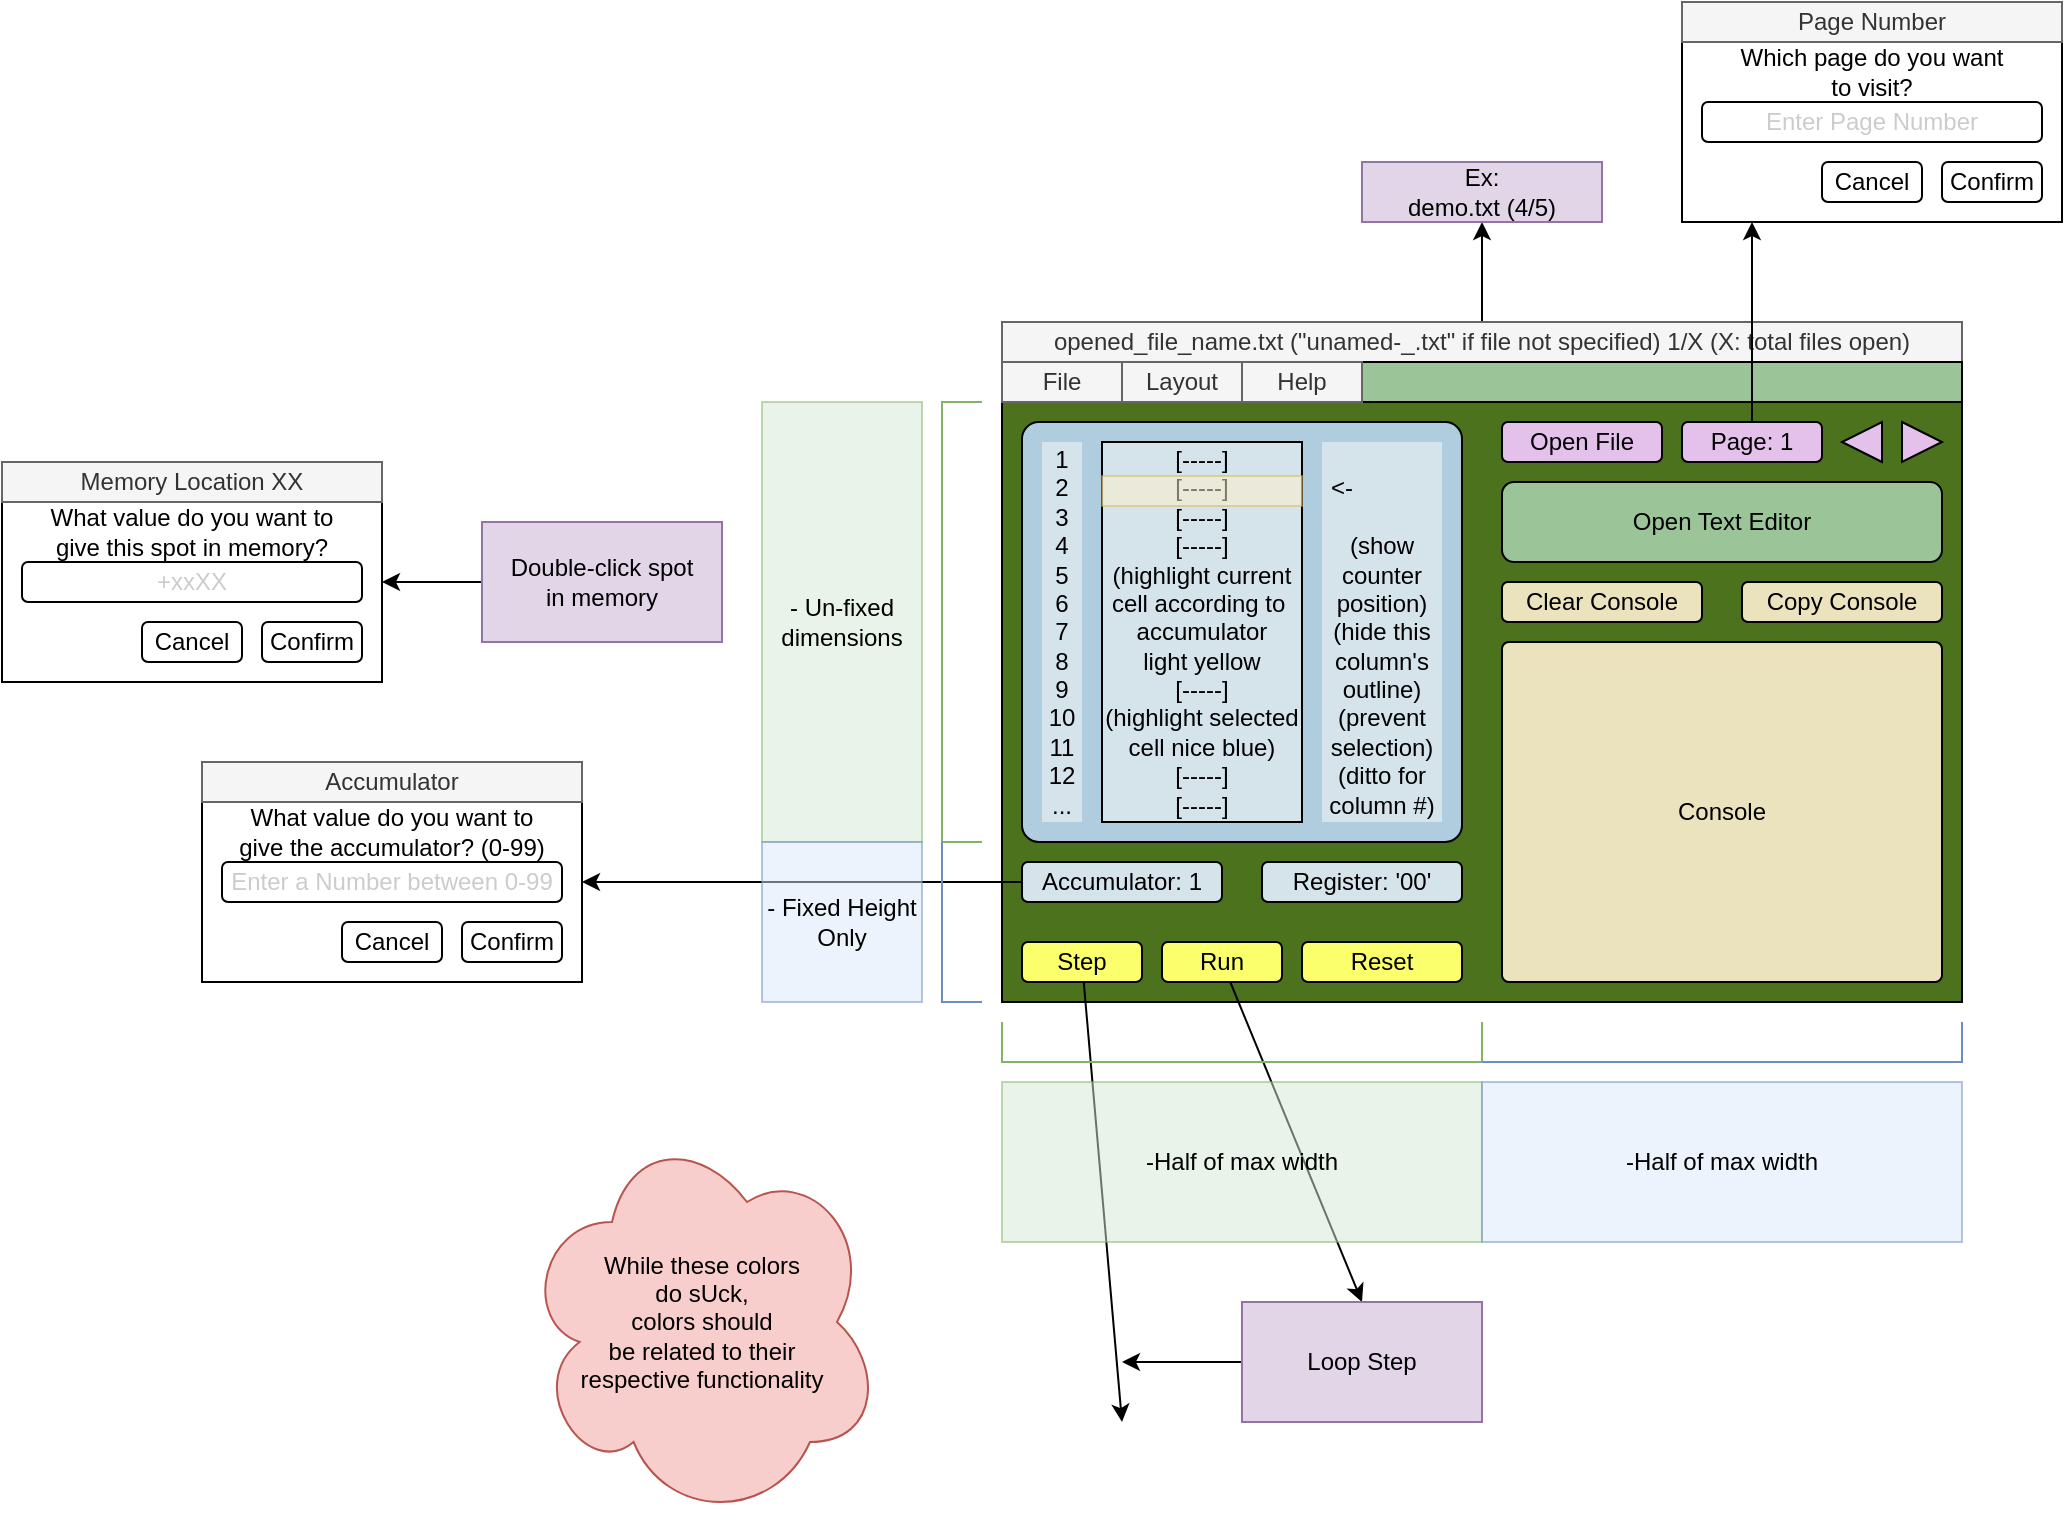 <mxfile>
    <diagram id="1IKONmWEsu5W-emo_XLy" name="Page-1">
        <mxGraphModel dx="1673" dy="1440" grid="1" gridSize="10" guides="1" tooltips="1" connect="1" arrows="1" fold="1" page="1" pageScale="1" pageWidth="850" pageHeight="1100" math="0" shadow="0">
            <root>
                <mxCell id="0"/>
                <mxCell id="1" parent="0"/>
                <mxCell id="2" value="" style="rounded=0;whiteSpace=wrap;html=1;fillColor=#4C721D;" parent="1" vertex="1">
                    <mxGeometry x="210" y="150" width="480" height="320" as="geometry"/>
                </mxCell>
                <mxCell id="62" style="edgeStyle=none;rounded=0;html=1;fontColor=#CCCCCC;" parent="1" source="4" edge="1">
                    <mxGeometry relative="1" as="geometry">
                        <mxPoint x="450.0" y="80" as="targetPoint"/>
                    </mxGeometry>
                </mxCell>
                <mxCell id="4" value="opened_file_name.txt (&quot;unamed-_.txt&quot; if file not specified) 1/X (X: total files open)" style="rounded=0;whiteSpace=wrap;html=1;fillColor=#f5f5f5;fontColor=#333333;strokeColor=#666666;" parent="1" vertex="1">
                    <mxGeometry x="210" y="130" width="480" height="20" as="geometry"/>
                </mxCell>
                <mxCell id="6" value="Console" style="rounded=1;whiteSpace=wrap;html=1;arcSize=2;fillColor=#EBE2BE;" parent="1" vertex="1">
                    <mxGeometry x="460" y="290" width="220" height="170" as="geometry"/>
                </mxCell>
                <mxCell id="44" style="edgeStyle=none;rounded=0;html=1;" parent="1" source="7" edge="1">
                    <mxGeometry relative="1" as="geometry">
                        <mxPoint x="270" y="680" as="targetPoint"/>
                    </mxGeometry>
                </mxCell>
                <mxCell id="7" value="Step" style="rounded=1;whiteSpace=wrap;html=1;fillColor=#FAFF6B;" parent="1" vertex="1">
                    <mxGeometry x="220" y="440" width="60" height="20" as="geometry"/>
                </mxCell>
                <mxCell id="45" style="edgeStyle=none;rounded=0;html=1;" parent="1" source="8" edge="1">
                    <mxGeometry relative="1" as="geometry">
                        <mxPoint x="390" y="620" as="targetPoint"/>
                    </mxGeometry>
                </mxCell>
                <mxCell id="8" value="Run" style="rounded=1;whiteSpace=wrap;html=1;fillColor=#FAFF6B;" parent="1" vertex="1">
                    <mxGeometry x="290" y="440" width="60" height="20" as="geometry"/>
                </mxCell>
                <mxCell id="10" value="Register: '00'" style="rounded=1;whiteSpace=wrap;html=1;fillColor=#D5E3EB;" parent="1" vertex="1">
                    <mxGeometry x="340" y="400" width="100" height="20" as="geometry"/>
                </mxCell>
                <mxCell id="48" style="edgeStyle=none;rounded=0;html=1;" parent="1" source="11" edge="1">
                    <mxGeometry relative="1" as="geometry">
                        <mxPoint x="2.274e-13" y="410" as="targetPoint"/>
                    </mxGeometry>
                </mxCell>
                <mxCell id="11" value="Accumulator: 1" style="rounded=1;whiteSpace=wrap;html=1;fillColor=#D5E3EB;" parent="1" vertex="1">
                    <mxGeometry x="220" y="400" width="100" height="20" as="geometry"/>
                </mxCell>
                <mxCell id="13" value="Memory" style="rounded=1;whiteSpace=wrap;html=1;arcSize=4;fillColor=#AFCDDE;" parent="1" vertex="1">
                    <mxGeometry x="220" y="180" width="220" height="210" as="geometry"/>
                </mxCell>
                <mxCell id="15" value="1&lt;br&gt;2&lt;br&gt;3&lt;br&gt;4&lt;br&gt;5&lt;br&gt;6&lt;br&gt;7&lt;br&gt;8&lt;br&gt;9&lt;br&gt;10&lt;br&gt;11&lt;br&gt;12&lt;br&gt;..." style="rounded=0;whiteSpace=wrap;html=1;strokeColor=none;fillColor=#D5E3EB;" parent="1" vertex="1">
                    <mxGeometry x="230" y="190" width="20" height="190" as="geometry"/>
                </mxCell>
                <mxCell id="16" value="[-----]&lt;br&gt;[-----]&lt;br&gt;[-----]&lt;br style=&quot;border-color: var(--border-color);&quot;&gt;[-----]&lt;br style=&quot;border-color: var(--border-color);&quot;&gt;(highlight current&lt;br style=&quot;border-color: var(--border-color);&quot;&gt;cell according to&amp;nbsp;&lt;br style=&quot;border-color: var(--border-color);&quot;&gt;accumulator&lt;br style=&quot;border-color: var(--border-color);&quot;&gt;light yellow&lt;br style=&quot;border-color: var(--border-color);&quot;&gt;[-----]&lt;br style=&quot;border-color: var(--border-color);&quot;&gt;(highlight selected&lt;br style=&quot;border-color: var(--border-color);&quot;&gt;cell nice blue)&lt;br style=&quot;border-color: var(--border-color);&quot;&gt;[-----]&lt;br style=&quot;border-color: var(--border-color);&quot;&gt;[-----]" style="rounded=0;whiteSpace=wrap;html=1;fillColor=#D5E3EB;" parent="1" vertex="1">
                    <mxGeometry x="260" y="190" width="100" height="190" as="geometry"/>
                </mxCell>
                <mxCell id="17" value="&lt;br&gt;&amp;lt;-&amp;nbsp; &amp;nbsp; &amp;nbsp; &amp;nbsp; &amp;nbsp; &amp;nbsp;&amp;nbsp;&lt;br&gt;&lt;br&gt;(show&lt;br&gt;counter&lt;br&gt;position)&lt;br&gt;(hide this&lt;br&gt;column's&lt;br&gt;outline)&lt;br&gt;(prevent&lt;br&gt;selection)&lt;br&gt;(ditto for&lt;br&gt;column #)" style="rounded=0;whiteSpace=wrap;html=1;fillColor=#D5E3EB;strokeColor=none;strokeWidth=1;" parent="1" vertex="1">
                    <mxGeometry x="370" y="190" width="60" height="190" as="geometry"/>
                </mxCell>
                <mxCell id="19" value="" style="rounded=0;whiteSpace=wrap;html=1;fillColor=#fff2cc;strokeColor=#d6b656;gradientColor=none;opacity=50;" parent="1" vertex="1">
                    <mxGeometry x="260" y="207" width="100" height="15" as="geometry"/>
                </mxCell>
                <mxCell id="24" value="- Un-fixed dimensions" style="rounded=0;whiteSpace=wrap;html=1;fillColor=#d5e8d4;strokeColor=#82b366;opacity=50;" parent="1" vertex="1">
                    <mxGeometry x="90" y="170" width="80" height="220" as="geometry"/>
                </mxCell>
                <mxCell id="25" value="" style="endArrow=none;html=1;fillColor=#d5e8d4;strokeColor=#82b366;rounded=0;" parent="1" edge="1">
                    <mxGeometry width="50" height="50" relative="1" as="geometry">
                        <mxPoint x="200" y="390" as="sourcePoint"/>
                        <mxPoint x="200" y="170" as="targetPoint"/>
                        <Array as="points">
                            <mxPoint x="180" y="390"/>
                            <mxPoint x="180" y="170"/>
                        </Array>
                    </mxGeometry>
                </mxCell>
                <mxCell id="26" value="" style="endArrow=none;html=1;fillColor=#dae8fc;strokeColor=#6c8ebf;rounded=0;" parent="1" edge="1">
                    <mxGeometry width="50" height="50" relative="1" as="geometry">
                        <mxPoint x="200" y="470" as="sourcePoint"/>
                        <mxPoint x="180" y="390" as="targetPoint"/>
                        <Array as="points">
                            <mxPoint x="180" y="470"/>
                        </Array>
                    </mxGeometry>
                </mxCell>
                <mxCell id="22" value="- Fixed Height&lt;br&gt;Only" style="whiteSpace=wrap;html=1;aspect=fixed;fillColor=#dae8fc;strokeColor=#6c8ebf;opacity=50;" parent="1" vertex="1">
                    <mxGeometry x="90" y="390" width="80" height="80" as="geometry"/>
                </mxCell>
                <mxCell id="27" value="-Half of max width" style="rounded=0;whiteSpace=wrap;html=1;fillColor=#d5e8d4;strokeColor=#82b366;opacity=50;" parent="1" vertex="1">
                    <mxGeometry x="210" y="510" width="240" height="80" as="geometry"/>
                </mxCell>
                <mxCell id="28" value="-Half of max width" style="rounded=0;whiteSpace=wrap;html=1;fillColor=#dae8fc;strokeColor=#6c8ebf;opacity=50;" parent="1" vertex="1">
                    <mxGeometry x="450" y="510" width="240" height="80" as="geometry"/>
                </mxCell>
                <mxCell id="29" value="" style="endArrow=none;html=1;rounded=0;fillColor=#d5e8d4;strokeColor=#82b366;" parent="1" edge="1">
                    <mxGeometry width="50" height="50" relative="1" as="geometry">
                        <mxPoint x="210" y="480" as="sourcePoint"/>
                        <mxPoint x="450" y="480" as="targetPoint"/>
                        <Array as="points">
                            <mxPoint x="210" y="500"/>
                            <mxPoint x="450" y="500"/>
                        </Array>
                    </mxGeometry>
                </mxCell>
                <mxCell id="30" value="" style="endArrow=none;html=1;rounded=0;fillColor=#dae8fc;strokeColor=#6c8ebf;" parent="1" edge="1">
                    <mxGeometry width="50" height="50" relative="1" as="geometry">
                        <mxPoint x="450" y="500" as="sourcePoint"/>
                        <mxPoint x="690" y="480" as="targetPoint"/>
                        <Array as="points">
                            <mxPoint x="690" y="500"/>
                        </Array>
                    </mxGeometry>
                </mxCell>
                <mxCell id="31" value="Clear Console" style="rounded=1;whiteSpace=wrap;html=1;fillColor=#EBE2BE;" parent="1" vertex="1">
                    <mxGeometry x="460" y="260" width="100" height="20" as="geometry"/>
                </mxCell>
                <mxCell id="32" value="Open Text Editor" style="rounded=1;whiteSpace=wrap;html=1;fillColor=#9BC499;" parent="1" vertex="1">
                    <mxGeometry x="460" y="210" width="220" height="40" as="geometry"/>
                </mxCell>
                <mxCell id="33" value="Copy Console" style="rounded=1;whiteSpace=wrap;html=1;fillColor=#EBE2BE;" parent="1" vertex="1">
                    <mxGeometry x="580" y="260" width="100" height="20" as="geometry"/>
                </mxCell>
                <mxCell id="36" value="" style="rounded=0;whiteSpace=wrap;html=1;fillColor=#9BC499;" parent="1" vertex="1">
                    <mxGeometry x="210" y="150" width="480" height="20" as="geometry"/>
                </mxCell>
                <mxCell id="38" value="File" style="rounded=0;whiteSpace=wrap;html=1;fillColor=#f5f5f5;fontColor=#333333;strokeColor=#666666;" parent="1" vertex="1">
                    <mxGeometry x="210" y="150" width="60" height="20" as="geometry"/>
                </mxCell>
                <mxCell id="39" value="Layout" style="rounded=0;whiteSpace=wrap;html=1;fillColor=#f5f5f5;fontColor=#333333;strokeColor=#666666;" parent="1" vertex="1">
                    <mxGeometry x="270" y="150" width="60" height="20" as="geometry"/>
                </mxCell>
                <mxCell id="40" value="Help" style="rounded=0;whiteSpace=wrap;html=1;fillColor=#f5f5f5;fontColor=#333333;strokeColor=#666666;" parent="1" vertex="1">
                    <mxGeometry x="330" y="150" width="60" height="20" as="geometry"/>
                </mxCell>
                <mxCell id="42" value="While these colors&lt;br&gt;do sUck,&lt;br&gt;colors should&lt;br&gt;be related to their&lt;br&gt;respective functionality" style="ellipse;shape=cloud;whiteSpace=wrap;html=1;strokeColor=#b85450;strokeWidth=1;fillColor=#f8cecc;" parent="1" vertex="1">
                    <mxGeometry x="-30" y="530" width="180" height="200" as="geometry"/>
                </mxCell>
                <mxCell id="47" style="edgeStyle=none;rounded=0;html=1;" parent="1" source="46" edge="1">
                    <mxGeometry relative="1" as="geometry">
                        <mxPoint x="270" y="650" as="targetPoint"/>
                    </mxGeometry>
                </mxCell>
                <mxCell id="46" value="Loop Step" style="rounded=0;whiteSpace=wrap;html=1;strokeWidth=1;fillColor=#e1d5e7;strokeColor=#9673a6;" parent="1" vertex="1">
                    <mxGeometry x="330" y="620" width="120" height="60" as="geometry"/>
                </mxCell>
                <mxCell id="49" value="" style="rounded=0;whiteSpace=wrap;html=1;strokeWidth=1;" parent="1" vertex="1">
                    <mxGeometry x="-190" y="370" width="190" height="90" as="geometry"/>
                </mxCell>
                <mxCell id="50" value="Accumulator" style="rounded=0;whiteSpace=wrap;html=1;strokeWidth=1;fillColor=#f5f5f5;fontColor=#333333;strokeColor=#666666;" parent="1" vertex="1">
                    <mxGeometry x="-190" y="350" width="190" height="20" as="geometry"/>
                </mxCell>
                <mxCell id="51" value="What value do you want to&lt;br&gt;give the accumulator? (0-99)" style="rounded=0;whiteSpace=wrap;html=1;strokeWidth=1;strokeColor=none;fillColor=none;" parent="1" vertex="1">
                    <mxGeometry x="-190" y="370" width="190" height="30" as="geometry"/>
                </mxCell>
                <mxCell id="52" value="&lt;font color=&quot;#cccccc&quot;&gt;Enter a Number between 0-99&lt;/font&gt;" style="rounded=1;whiteSpace=wrap;html=1;strokeWidth=1;" parent="1" vertex="1">
                    <mxGeometry x="-180" y="400" width="170" height="20" as="geometry"/>
                </mxCell>
                <mxCell id="53" value="Confirm" style="rounded=1;whiteSpace=wrap;html=1;strokeWidth=1;" parent="1" vertex="1">
                    <mxGeometry x="-60" y="430" width="50" height="20" as="geometry"/>
                </mxCell>
                <mxCell id="54" value="Cancel" style="rounded=1;whiteSpace=wrap;html=1;strokeWidth=1;" parent="1" vertex="1">
                    <mxGeometry x="-120" y="430" width="50" height="20" as="geometry"/>
                </mxCell>
                <mxCell id="55" value="" style="rounded=0;whiteSpace=wrap;html=1;strokeWidth=1;" parent="1" vertex="1">
                    <mxGeometry x="-290" y="220" width="190" height="90" as="geometry"/>
                </mxCell>
                <mxCell id="56" value="Memory Location XX" style="rounded=0;whiteSpace=wrap;html=1;strokeWidth=1;fillColor=#f5f5f5;fontColor=#333333;strokeColor=#666666;" parent="1" vertex="1">
                    <mxGeometry x="-290" y="200" width="190" height="20" as="geometry"/>
                </mxCell>
                <mxCell id="57" value="What value do you want to&lt;br&gt;give this spot in memory?" style="rounded=0;whiteSpace=wrap;html=1;strokeWidth=1;strokeColor=none;fillColor=none;" parent="1" vertex="1">
                    <mxGeometry x="-290" y="220" width="190" height="30" as="geometry"/>
                </mxCell>
                <mxCell id="58" value="&lt;font color=&quot;#cccccc&quot;&gt;+xxXX&lt;/font&gt;" style="rounded=1;whiteSpace=wrap;html=1;strokeWidth=1;" parent="1" vertex="1">
                    <mxGeometry x="-280" y="250" width="170" height="20" as="geometry"/>
                </mxCell>
                <mxCell id="59" value="Confirm" style="rounded=1;whiteSpace=wrap;html=1;strokeWidth=1;" parent="1" vertex="1">
                    <mxGeometry x="-160" y="280" width="50" height="20" as="geometry"/>
                </mxCell>
                <mxCell id="60" value="Cancel" style="rounded=1;whiteSpace=wrap;html=1;strokeWidth=1;" parent="1" vertex="1">
                    <mxGeometry x="-220" y="280" width="50" height="20" as="geometry"/>
                </mxCell>
                <mxCell id="71" style="edgeStyle=none;rounded=0;html=1;fontColor=#CCCCCC;" parent="1" source="61" edge="1">
                    <mxGeometry relative="1" as="geometry">
                        <mxPoint x="-100" y="260" as="targetPoint"/>
                    </mxGeometry>
                </mxCell>
                <mxCell id="61" value="Double-click spot&lt;br&gt;in memory" style="rounded=0;whiteSpace=wrap;html=1;strokeWidth=1;fillColor=#e1d5e7;strokeColor=#9673a6;" parent="1" vertex="1">
                    <mxGeometry x="-50" y="230" width="120" height="60" as="geometry"/>
                </mxCell>
                <mxCell id="63" value="" style="triangle;whiteSpace=wrap;html=1;strokeWidth=1;fillColor=#E3C1EB;" parent="1" vertex="1">
                    <mxGeometry x="660" y="180" width="20" height="20" as="geometry"/>
                </mxCell>
                <mxCell id="64" value="" style="triangle;whiteSpace=wrap;html=1;strokeWidth=1;fillColor=#E3C1EB;direction=west;" parent="1" vertex="1">
                    <mxGeometry x="630" y="180" width="20" height="20" as="geometry"/>
                </mxCell>
                <mxCell id="66" value="Ex:&lt;br&gt;demo.txt (4/5)" style="rounded=0;whiteSpace=wrap;html=1;strokeWidth=1;fillColor=#e1d5e7;strokeColor=#9673a6;" parent="1" vertex="1">
                    <mxGeometry x="390" y="50" width="120" height="30" as="geometry"/>
                </mxCell>
                <mxCell id="68" style="edgeStyle=none;rounded=0;html=1;fontColor=#CCCCCC;" parent="1" source="67" edge="1">
                    <mxGeometry relative="1" as="geometry">
                        <mxPoint x="585.0" y="80" as="targetPoint"/>
                    </mxGeometry>
                </mxCell>
                <mxCell id="67" value="Page: 1" style="rounded=1;whiteSpace=wrap;html=1;fillColor=#E3C1EB;" parent="1" vertex="1">
                    <mxGeometry x="550" y="180" width="70" height="20" as="geometry"/>
                </mxCell>
                <mxCell id="72" value="" style="rounded=0;whiteSpace=wrap;html=1;strokeWidth=1;" parent="1" vertex="1">
                    <mxGeometry x="550" y="-10" width="190" height="90" as="geometry"/>
                </mxCell>
                <mxCell id="73" value="Page Number" style="rounded=0;whiteSpace=wrap;html=1;strokeWidth=1;fillColor=#f5f5f5;fontColor=#333333;strokeColor=#666666;" parent="1" vertex="1">
                    <mxGeometry x="550" y="-30" width="190" height="20" as="geometry"/>
                </mxCell>
                <mxCell id="74" value="Which page do you want&lt;br&gt;to visit?" style="rounded=0;whiteSpace=wrap;html=1;strokeWidth=1;strokeColor=none;fillColor=none;" parent="1" vertex="1">
                    <mxGeometry x="550" y="-10" width="190" height="30" as="geometry"/>
                </mxCell>
                <mxCell id="75" value="&lt;font color=&quot;#cccccc&quot;&gt;Enter Page Number&lt;/font&gt;" style="rounded=1;whiteSpace=wrap;html=1;strokeWidth=1;" parent="1" vertex="1">
                    <mxGeometry x="560" y="20" width="170" height="20" as="geometry"/>
                </mxCell>
                <mxCell id="76" value="Confirm" style="rounded=1;whiteSpace=wrap;html=1;strokeWidth=1;" parent="1" vertex="1">
                    <mxGeometry x="680" y="50" width="50" height="20" as="geometry"/>
                </mxCell>
                <mxCell id="77" value="Cancel" style="rounded=1;whiteSpace=wrap;html=1;strokeWidth=1;" parent="1" vertex="1">
                    <mxGeometry x="620" y="50" width="50" height="20" as="geometry"/>
                </mxCell>
                <mxCell id="78" value="Open File" style="rounded=1;whiteSpace=wrap;html=1;fillColor=#E3C1EB;" parent="1" vertex="1">
                    <mxGeometry x="460" y="180" width="80" height="20" as="geometry"/>
                </mxCell>
                <mxCell id="79" value="Reset" style="rounded=1;whiteSpace=wrap;html=1;fillColor=#FAFF6B;" vertex="1" parent="1">
                    <mxGeometry x="360" y="440" width="80" height="20" as="geometry"/>
                </mxCell>
            </root>
        </mxGraphModel>
    </diagram>
</mxfile>